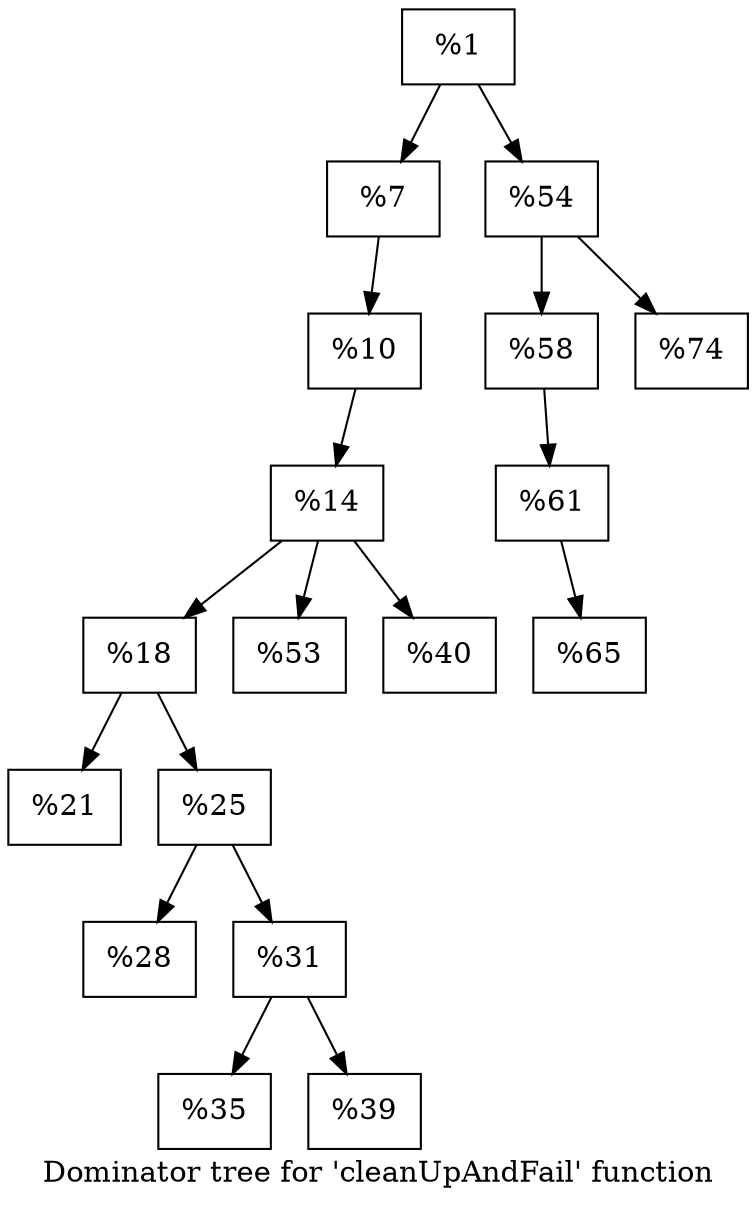 digraph "Dominator tree for 'cleanUpAndFail' function" {
	label="Dominator tree for 'cleanUpAndFail' function";

	Node0x1e8dff0 [shape=record,label="{%1}"];
	Node0x1e8dff0 -> Node0x1e8fff0;
	Node0x1e8dff0 -> Node0x21aba40;
	Node0x1e8fff0 [shape=record,label="{%7}"];
	Node0x1e8fff0 -> Node0x1e84370;
	Node0x1e84370 [shape=record,label="{%10}"];
	Node0x1e84370 -> Node0x1e84330;
	Node0x1e84330 [shape=record,label="{%14}"];
	Node0x1e84330 -> Node0x2149990;
	Node0x1e84330 -> Node0x1fc4640;
	Node0x1e84330 -> Node0x217ec20;
	Node0x2149990 [shape=record,label="{%18}"];
	Node0x2149990 -> Node0x2124ea0;
	Node0x2149990 -> Node0x1f2cc40;
	Node0x2124ea0 [shape=record,label="{%21}"];
	Node0x1f2cc40 [shape=record,label="{%25}"];
	Node0x1f2cc40 -> Node0x1f8b040;
	Node0x1f2cc40 -> Node0x218edb0;
	Node0x1f8b040 [shape=record,label="{%28}"];
	Node0x218edb0 [shape=record,label="{%31}"];
	Node0x218edb0 -> Node0x217c930;
	Node0x218edb0 -> Node0x2184350;
	Node0x217c930 [shape=record,label="{%35}"];
	Node0x2184350 [shape=record,label="{%39}"];
	Node0x1fc4640 [shape=record,label="{%53}"];
	Node0x217ec20 [shape=record,label="{%40}"];
	Node0x21aba40 [shape=record,label="{%54}"];
	Node0x21aba40 -> Node0x1fb2000;
	Node0x21aba40 -> Node0x217e340;
	Node0x1fb2000 [shape=record,label="{%58}"];
	Node0x1fb2000 -> Node0x21462a0;
	Node0x21462a0 [shape=record,label="{%61}"];
	Node0x21462a0 -> Node0x2209750;
	Node0x2209750 [shape=record,label="{%65}"];
	Node0x217e340 [shape=record,label="{%74}"];
}
